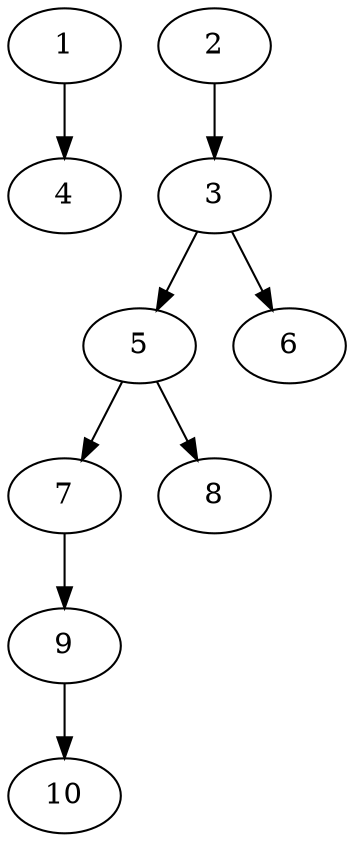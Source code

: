 // DAG (tier=1-easy, mode=compute, n=10, ccr=0.257, fat=0.387, density=0.274, regular=0.682, jump=0.024, mindata=262144, maxdata=2097152)
// DAG automatically generated by daggen at Sun Aug 24 16:33:32 2025
// /home/ermia/Project/Environments/daggen/bin/daggen --dot --ccr 0.257 --fat 0.387 --regular 0.682 --density 0.274 --jump 0.024 --mindata 262144 --maxdata 2097152 -n 10 
digraph G {
  1 [size="311143557866856", alpha="0.08", expect_size="155571778933428"]
  1 -> 4 [size ="10978473279488"]
  2 [size="1315379905298432000", alpha="0.11", expect_size="657689952649216000"]
  2 -> 3 [size ="9604117299200"]
  3 [size="80538954011712", alpha="0.12", expect_size="40269477005856"]
  3 -> 5 [size ="3788161155072"]
  3 -> 6 [size ="3788161155072"]
  4 [size="645546022814089216", alpha="0.13", expect_size="322773011407044608"]
  5 [size="555628128634744", alpha="0.15", expect_size="277814064317372"]
  5 -> 7 [size ="21906480693248"]
  5 -> 8 [size ="21906480693248"]
  6 [size="141596727701405696", alpha="0.16", expect_size="70798363850702848"]
  7 [size="602567721922992", alpha="0.09", expect_size="301283860961496"]
  7 -> 9 [size ="19868594208768"]
  8 [size="14642989577232696", alpha="0.17", expect_size="7321494788616348"]
  9 [size="6419289682522743", alpha="0.13", expect_size="3209644841261371"]
  9 -> 10 [size ="3009840939008"]
  10 [size="1954070233336932", alpha="0.03", expect_size="977035116668466"]
}